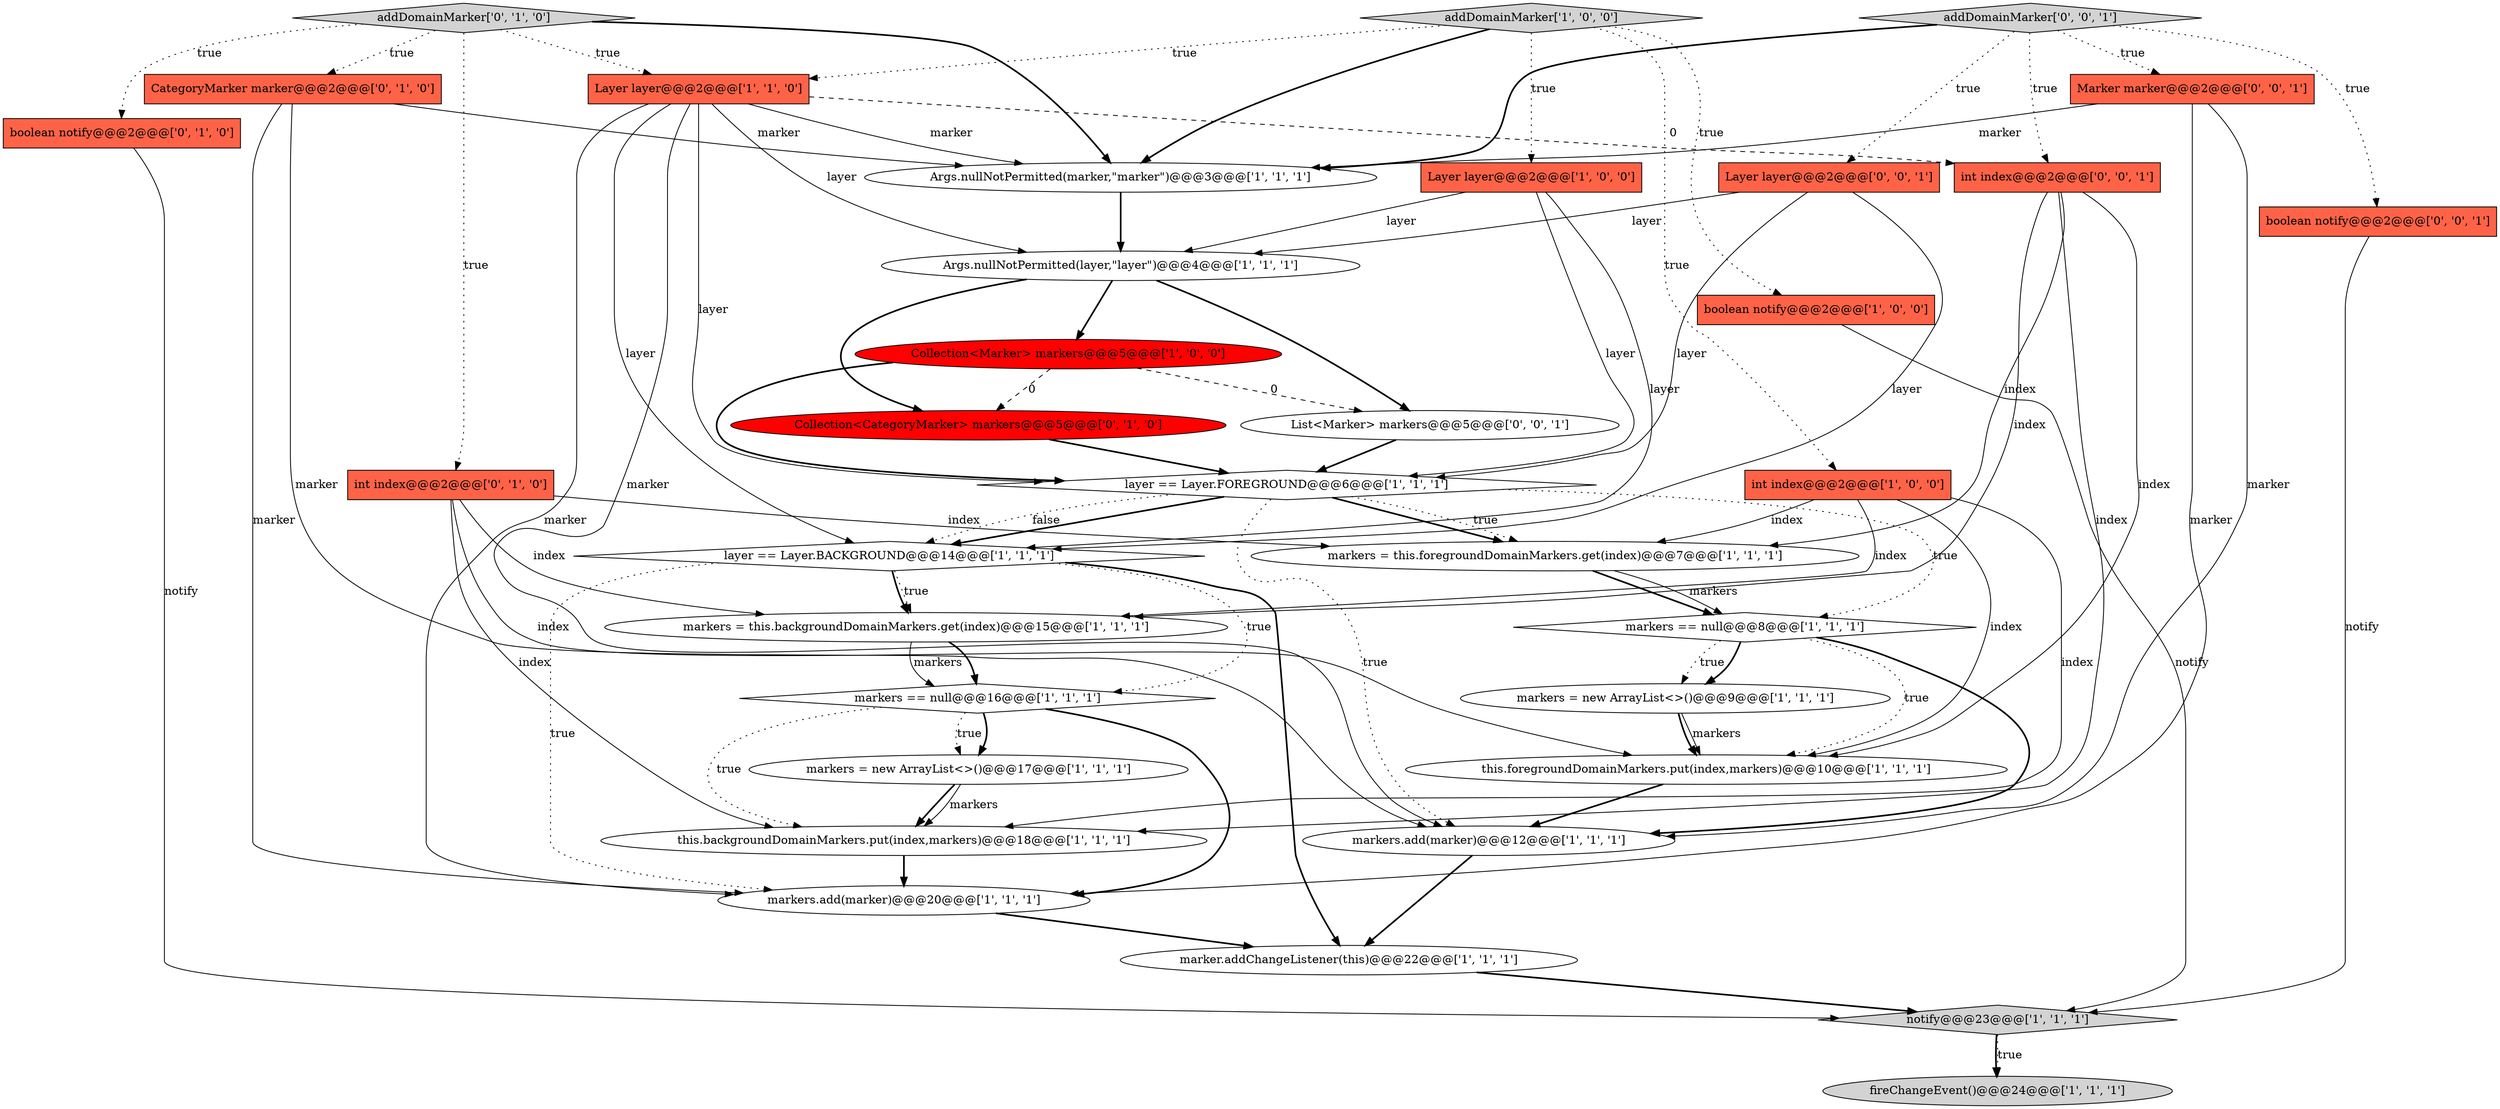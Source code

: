 digraph {
32 [style = filled, label = "int index@@@2@@@['0', '0', '1']", fillcolor = tomato, shape = box image = "AAA0AAABBB3BBB"];
27 [style = filled, label = "addDomainMarker['0', '1', '0']", fillcolor = lightgray, shape = diamond image = "AAA0AAABBB2BBB"];
16 [style = filled, label = "int index@@@2@@@['1', '0', '0']", fillcolor = tomato, shape = box image = "AAA0AAABBB1BBB"];
33 [style = filled, label = "addDomainMarker['0', '0', '1']", fillcolor = lightgray, shape = diamond image = "AAA0AAABBB3BBB"];
15 [style = filled, label = "markers == null@@@8@@@['1', '1', '1']", fillcolor = white, shape = diamond image = "AAA0AAABBB1BBB"];
24 [style = filled, label = "boolean notify@@@2@@@['0', '1', '0']", fillcolor = tomato, shape = box image = "AAA0AAABBB2BBB"];
12 [style = filled, label = "Args.nullNotPermitted(marker,\"marker\")@@@3@@@['1', '1', '1']", fillcolor = white, shape = ellipse image = "AAA0AAABBB1BBB"];
26 [style = filled, label = "int index@@@2@@@['0', '1', '0']", fillcolor = tomato, shape = box image = "AAA0AAABBB2BBB"];
14 [style = filled, label = "boolean notify@@@2@@@['1', '0', '0']", fillcolor = tomato, shape = box image = "AAA0AAABBB1BBB"];
21 [style = filled, label = "Layer layer@@@2@@@['1', '1', '0']", fillcolor = tomato, shape = box image = "AAA0AAABBB1BBB"];
17 [style = filled, label = "this.foregroundDomainMarkers.put(index,markers)@@@10@@@['1', '1', '1']", fillcolor = white, shape = ellipse image = "AAA0AAABBB1BBB"];
9 [style = filled, label = "marker.addChangeListener(this)@@@22@@@['1', '1', '1']", fillcolor = white, shape = ellipse image = "AAA0AAABBB1BBB"];
25 [style = filled, label = "CategoryMarker marker@@@2@@@['0', '1', '0']", fillcolor = tomato, shape = box image = "AAA0AAABBB2BBB"];
1 [style = filled, label = "markers = new ArrayList<>()@@@17@@@['1', '1', '1']", fillcolor = white, shape = ellipse image = "AAA0AAABBB1BBB"];
10 [style = filled, label = "Args.nullNotPermitted(layer,\"layer\")@@@4@@@['1', '1', '1']", fillcolor = white, shape = ellipse image = "AAA0AAABBB1BBB"];
7 [style = filled, label = "Collection<Marker> markers@@@5@@@['1', '0', '0']", fillcolor = red, shape = ellipse image = "AAA1AAABBB1BBB"];
13 [style = filled, label = "markers = this.foregroundDomainMarkers.get(index)@@@7@@@['1', '1', '1']", fillcolor = white, shape = ellipse image = "AAA0AAABBB1BBB"];
0 [style = filled, label = "markers = this.backgroundDomainMarkers.get(index)@@@15@@@['1', '1', '1']", fillcolor = white, shape = ellipse image = "AAA0AAABBB1BBB"];
23 [style = filled, label = "Collection<CategoryMarker> markers@@@5@@@['0', '1', '0']", fillcolor = red, shape = ellipse image = "AAA1AAABBB2BBB"];
2 [style = filled, label = "markers = new ArrayList<>()@@@9@@@['1', '1', '1']", fillcolor = white, shape = ellipse image = "AAA0AAABBB1BBB"];
29 [style = filled, label = "Marker marker@@@2@@@['0', '0', '1']", fillcolor = tomato, shape = box image = "AAA0AAABBB3BBB"];
18 [style = filled, label = "markers == null@@@16@@@['1', '1', '1']", fillcolor = white, shape = diamond image = "AAA0AAABBB1BBB"];
11 [style = filled, label = "layer == Layer.BACKGROUND@@@14@@@['1', '1', '1']", fillcolor = white, shape = diamond image = "AAA0AAABBB1BBB"];
5 [style = filled, label = "markers.add(marker)@@@12@@@['1', '1', '1']", fillcolor = white, shape = ellipse image = "AAA0AAABBB1BBB"];
6 [style = filled, label = "markers.add(marker)@@@20@@@['1', '1', '1']", fillcolor = white, shape = ellipse image = "AAA0AAABBB1BBB"];
20 [style = filled, label = "fireChangeEvent()@@@24@@@['1', '1', '1']", fillcolor = lightgray, shape = ellipse image = "AAA0AAABBB1BBB"];
22 [style = filled, label = "layer == Layer.FOREGROUND@@@6@@@['1', '1', '1']", fillcolor = white, shape = diamond image = "AAA0AAABBB1BBB"];
31 [style = filled, label = "Layer layer@@@2@@@['0', '0', '1']", fillcolor = tomato, shape = box image = "AAA0AAABBB3BBB"];
19 [style = filled, label = "notify@@@23@@@['1', '1', '1']", fillcolor = lightgray, shape = diamond image = "AAA0AAABBB1BBB"];
3 [style = filled, label = "Layer layer@@@2@@@['1', '0', '0']", fillcolor = tomato, shape = box image = "AAA0AAABBB1BBB"];
30 [style = filled, label = "boolean notify@@@2@@@['0', '0', '1']", fillcolor = tomato, shape = box image = "AAA0AAABBB3BBB"];
4 [style = filled, label = "this.backgroundDomainMarkers.put(index,markers)@@@18@@@['1', '1', '1']", fillcolor = white, shape = ellipse image = "AAA0AAABBB1BBB"];
8 [style = filled, label = "addDomainMarker['1', '0', '0']", fillcolor = lightgray, shape = diamond image = "AAA0AAABBB1BBB"];
28 [style = filled, label = "List<Marker> markers@@@5@@@['0', '0', '1']", fillcolor = white, shape = ellipse image = "AAA0AAABBB3BBB"];
26->0 [style = solid, label="index"];
5->9 [style = bold, label=""];
21->11 [style = solid, label="layer"];
3->22 [style = solid, label="layer"];
8->16 [style = dotted, label="true"];
11->9 [style = bold, label=""];
16->0 [style = solid, label="index"];
21->12 [style = solid, label="marker"];
3->11 [style = solid, label="layer"];
16->17 [style = solid, label="index"];
29->6 [style = solid, label="marker"];
12->10 [style = bold, label=""];
23->22 [style = bold, label=""];
24->19 [style = solid, label="notify"];
31->11 [style = solid, label="layer"];
11->0 [style = dotted, label="true"];
31->10 [style = solid, label="layer"];
21->10 [style = solid, label="layer"];
22->13 [style = bold, label=""];
17->5 [style = bold, label=""];
1->4 [style = bold, label=""];
27->25 [style = dotted, label="true"];
27->12 [style = bold, label=""];
33->32 [style = dotted, label="true"];
19->20 [style = bold, label=""];
15->2 [style = dotted, label="true"];
14->19 [style = solid, label="notify"];
27->24 [style = dotted, label="true"];
27->21 [style = dotted, label="true"];
25->12 [style = solid, label="marker"];
10->7 [style = bold, label=""];
21->32 [style = dashed, label="0"];
15->17 [style = dotted, label="true"];
25->5 [style = solid, label="marker"];
32->13 [style = solid, label="index"];
18->1 [style = bold, label=""];
32->4 [style = solid, label="index"];
8->14 [style = dotted, label="true"];
22->13 [style = dotted, label="true"];
13->15 [style = bold, label=""];
22->11 [style = bold, label=""];
22->11 [style = dotted, label="false"];
33->31 [style = dotted, label="true"];
2->17 [style = bold, label=""];
7->23 [style = dashed, label="0"];
8->21 [style = dotted, label="true"];
25->6 [style = solid, label="marker"];
30->19 [style = solid, label="notify"];
18->1 [style = dotted, label="true"];
3->10 [style = solid, label="layer"];
33->12 [style = bold, label=""];
21->6 [style = solid, label="marker"];
8->3 [style = dotted, label="true"];
16->13 [style = solid, label="index"];
22->5 [style = dotted, label="true"];
7->22 [style = bold, label=""];
18->6 [style = bold, label=""];
7->28 [style = dashed, label="0"];
10->23 [style = bold, label=""];
11->6 [style = dotted, label="true"];
33->29 [style = dotted, label="true"];
29->12 [style = solid, label="marker"];
9->19 [style = bold, label=""];
0->18 [style = bold, label=""];
22->15 [style = dotted, label="true"];
8->12 [style = bold, label=""];
28->22 [style = bold, label=""];
31->22 [style = solid, label="layer"];
0->18 [style = solid, label="markers"];
32->0 [style = solid, label="index"];
32->17 [style = solid, label="index"];
15->2 [style = bold, label=""];
10->28 [style = bold, label=""];
4->6 [style = bold, label=""];
19->20 [style = dotted, label="true"];
27->26 [style = dotted, label="true"];
26->17 [style = solid, label="index"];
11->18 [style = dotted, label="true"];
16->4 [style = solid, label="index"];
21->22 [style = solid, label="layer"];
33->30 [style = dotted, label="true"];
13->15 [style = solid, label="markers"];
15->5 [style = bold, label=""];
11->0 [style = bold, label=""];
2->17 [style = solid, label="markers"];
26->4 [style = solid, label="index"];
29->5 [style = solid, label="marker"];
21->5 [style = solid, label="marker"];
18->4 [style = dotted, label="true"];
26->13 [style = solid, label="index"];
6->9 [style = bold, label=""];
1->4 [style = solid, label="markers"];
}

